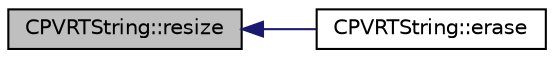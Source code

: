 digraph "CPVRTString::resize"
{
  edge [fontname="Helvetica",fontsize="10",labelfontname="Helvetica",labelfontsize="10"];
  node [fontname="Helvetica",fontsize="10",shape=record];
  rankdir="LR";
  Node1 [label="CPVRTString::resize",height=0.2,width=0.4,color="black", fillcolor="grey75", style="filled", fontcolor="black"];
  Node1 -> Node2 [dir="back",color="midnightblue",fontsize="10",style="solid",fontname="Helvetica"];
  Node2 [label="CPVRTString::erase",height=0.2,width=0.4,color="black", fillcolor="white", style="filled",URL="$class_c_p_v_r_t_string.html#a224598bca261851e6b56eacf8dddb51e",tooltip="Erases a portion of the string. "];
}
